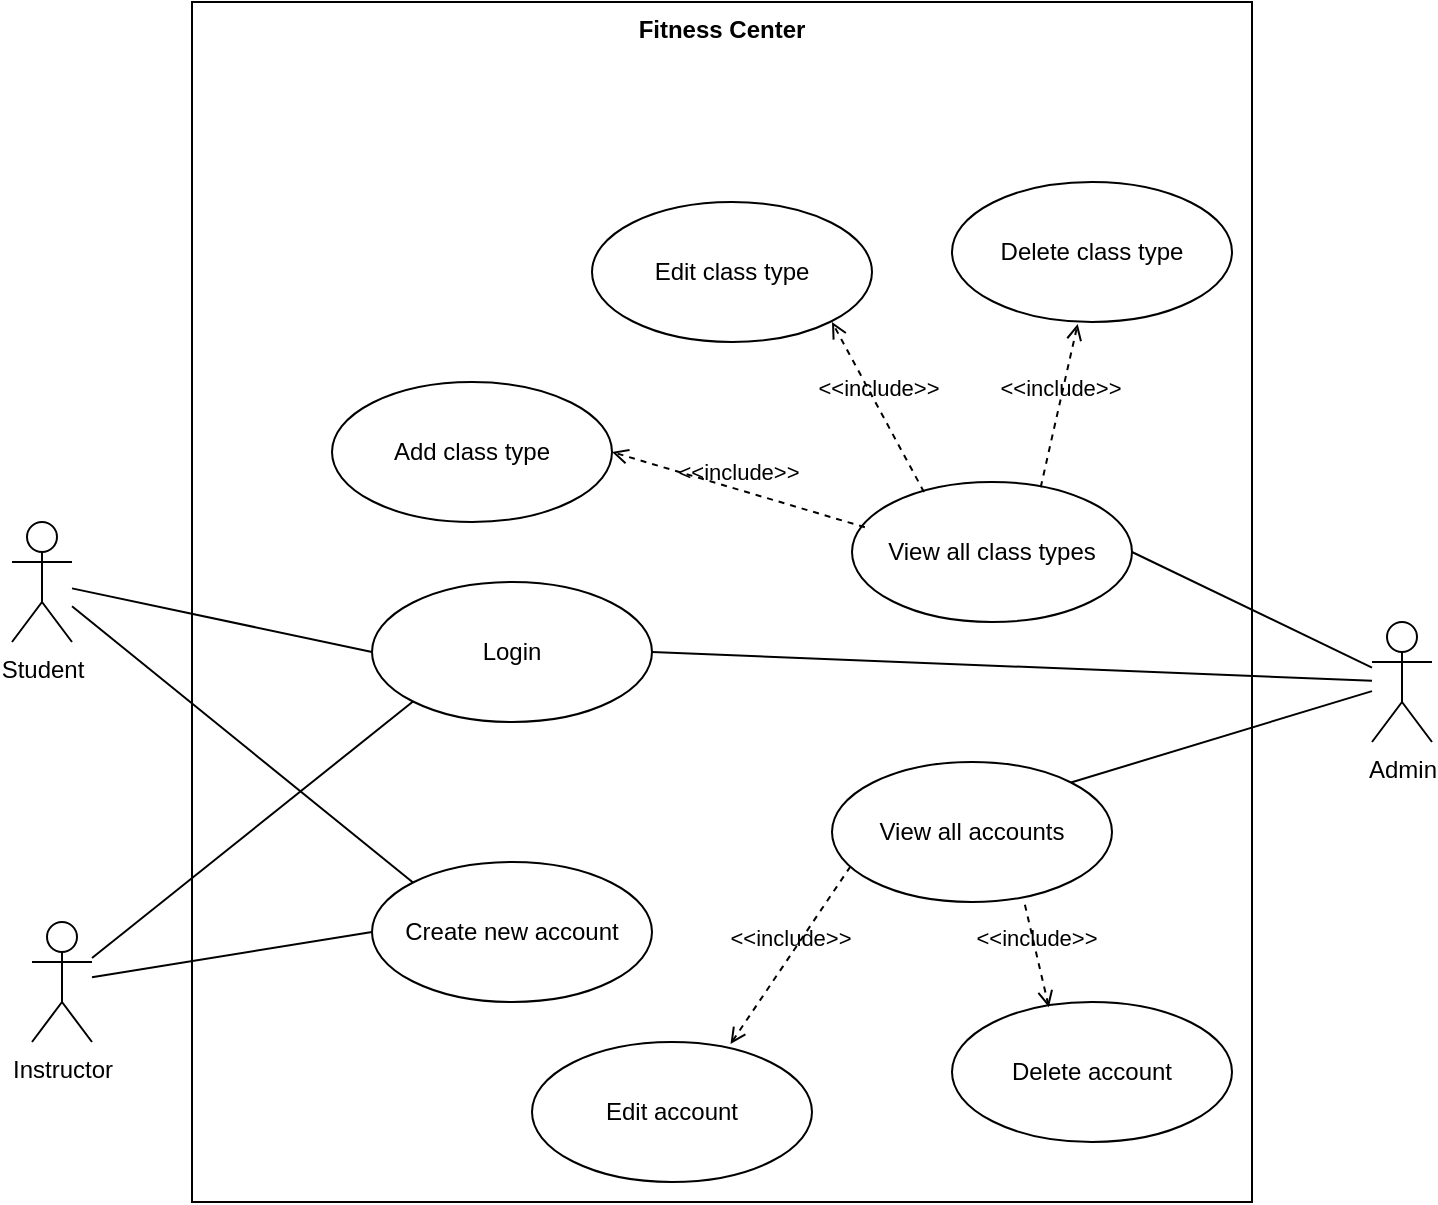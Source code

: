 <mxfile version="15.5.1" type="github">
  <diagram id="c0Pue5N_suaAR-4GUEYI" name="Page-1">
    <mxGraphModel dx="1038" dy="1679" grid="1" gridSize="10" guides="1" tooltips="1" connect="1" arrows="1" fold="1" page="1" pageScale="1" pageWidth="850" pageHeight="1100" math="0" shadow="0">
      <root>
        <mxCell id="0" />
        <mxCell id="1" parent="0" />
        <mxCell id="qFnuYC6iwy2XqBTxq7xe-1" value="Fitness Center" style="shape=rect;html=1;verticalAlign=top;fontStyle=1;whiteSpace=wrap;align=center;" parent="1" vertex="1">
          <mxGeometry x="160" y="-150" width="530" height="600" as="geometry" />
        </mxCell>
        <mxCell id="qFnuYC6iwy2XqBTxq7xe-2" value="Student" style="shape=umlActor;html=1;verticalLabelPosition=bottom;verticalAlign=top;align=center;" parent="1" vertex="1">
          <mxGeometry x="70" y="110" width="30" height="60" as="geometry" />
        </mxCell>
        <mxCell id="qFnuYC6iwy2XqBTxq7xe-3" value="Instructor" style="shape=umlActor;html=1;verticalLabelPosition=bottom;verticalAlign=top;align=center;" parent="1" vertex="1">
          <mxGeometry x="80" y="310" width="30" height="60" as="geometry" />
        </mxCell>
        <mxCell id="qFnuYC6iwy2XqBTxq7xe-6" value="Admin" style="shape=umlActor;html=1;verticalLabelPosition=bottom;verticalAlign=top;align=center;" parent="1" vertex="1">
          <mxGeometry x="750" y="160" width="30" height="60" as="geometry" />
        </mxCell>
        <mxCell id="qFnuYC6iwy2XqBTxq7xe-7" value="Login" style="ellipse;whiteSpace=wrap;html=1;" parent="1" vertex="1">
          <mxGeometry x="250" y="140" width="140" height="70" as="geometry" />
        </mxCell>
        <mxCell id="qFnuYC6iwy2XqBTxq7xe-8" value="Create new account" style="ellipse;whiteSpace=wrap;html=1;" parent="1" vertex="1">
          <mxGeometry x="250" y="280" width="140" height="70" as="geometry" />
        </mxCell>
        <mxCell id="qFnuYC6iwy2XqBTxq7xe-11" value="View all accounts" style="ellipse;whiteSpace=wrap;html=1;" parent="1" vertex="1">
          <mxGeometry x="480" y="230" width="140" height="70" as="geometry" />
        </mxCell>
        <mxCell id="qFnuYC6iwy2XqBTxq7xe-12" value="Edit account" style="ellipse;whiteSpace=wrap;html=1;" parent="1" vertex="1">
          <mxGeometry x="330" y="370" width="140" height="70" as="geometry" />
        </mxCell>
        <mxCell id="qFnuYC6iwy2XqBTxq7xe-14" value="Delete account" style="ellipse;whiteSpace=wrap;html=1;" parent="1" vertex="1">
          <mxGeometry x="540" y="350" width="140" height="70" as="geometry" />
        </mxCell>
        <mxCell id="qFnuYC6iwy2XqBTxq7xe-15" value="" style="edgeStyle=none;html=1;endArrow=none;verticalAlign=bottom;rounded=0;entryX=0;entryY=0.5;entryDx=0;entryDy=0;" parent="1" source="qFnuYC6iwy2XqBTxq7xe-2" target="qFnuYC6iwy2XqBTxq7xe-7" edge="1">
          <mxGeometry width="160" relative="1" as="geometry">
            <mxPoint x="340" y="300" as="sourcePoint" />
            <mxPoint x="500" y="300" as="targetPoint" />
          </mxGeometry>
        </mxCell>
        <mxCell id="qFnuYC6iwy2XqBTxq7xe-16" value="" style="edgeStyle=none;html=1;endArrow=none;verticalAlign=bottom;rounded=0;entryX=0;entryY=0;entryDx=0;entryDy=0;" parent="1" source="qFnuYC6iwy2XqBTxq7xe-2" target="qFnuYC6iwy2XqBTxq7xe-8" edge="1">
          <mxGeometry width="160" relative="1" as="geometry">
            <mxPoint x="340" y="300" as="sourcePoint" />
            <mxPoint x="500" y="300" as="targetPoint" />
          </mxGeometry>
        </mxCell>
        <mxCell id="qFnuYC6iwy2XqBTxq7xe-17" value="" style="edgeStyle=none;html=1;endArrow=none;verticalAlign=bottom;rounded=0;entryX=0;entryY=1;entryDx=0;entryDy=0;" parent="1" source="qFnuYC6iwy2XqBTxq7xe-3" target="qFnuYC6iwy2XqBTxq7xe-7" edge="1">
          <mxGeometry width="160" relative="1" as="geometry">
            <mxPoint x="340" y="300" as="sourcePoint" />
            <mxPoint x="500" y="300" as="targetPoint" />
          </mxGeometry>
        </mxCell>
        <mxCell id="qFnuYC6iwy2XqBTxq7xe-18" value="" style="edgeStyle=none;html=1;endArrow=none;verticalAlign=bottom;rounded=0;entryX=0;entryY=0.5;entryDx=0;entryDy=0;" parent="1" source="qFnuYC6iwy2XqBTxq7xe-3" target="qFnuYC6iwy2XqBTxq7xe-8" edge="1">
          <mxGeometry width="160" relative="1" as="geometry">
            <mxPoint x="340" y="300" as="sourcePoint" />
            <mxPoint x="500" y="300" as="targetPoint" />
          </mxGeometry>
        </mxCell>
        <mxCell id="qFnuYC6iwy2XqBTxq7xe-19" value="" style="edgeStyle=none;html=1;endArrow=none;verticalAlign=bottom;rounded=0;exitX=1;exitY=0.5;exitDx=0;exitDy=0;" parent="1" source="qFnuYC6iwy2XqBTxq7xe-7" target="qFnuYC6iwy2XqBTxq7xe-6" edge="1">
          <mxGeometry width="160" relative="1" as="geometry">
            <mxPoint x="340" y="300" as="sourcePoint" />
            <mxPoint x="500" y="300" as="targetPoint" />
          </mxGeometry>
        </mxCell>
        <mxCell id="qFnuYC6iwy2XqBTxq7xe-20" value="" style="edgeStyle=none;html=1;endArrow=none;verticalAlign=bottom;rounded=0;exitX=1;exitY=0;exitDx=0;exitDy=0;" parent="1" source="qFnuYC6iwy2XqBTxq7xe-11" target="qFnuYC6iwy2XqBTxq7xe-6" edge="1">
          <mxGeometry width="160" relative="1" as="geometry">
            <mxPoint x="340" y="300" as="sourcePoint" />
            <mxPoint x="500" y="300" as="targetPoint" />
          </mxGeometry>
        </mxCell>
        <mxCell id="qFnuYC6iwy2XqBTxq7xe-22" value="&amp;lt;&amp;lt;include&amp;gt;&amp;gt;" style="edgeStyle=none;html=1;endArrow=open;verticalAlign=bottom;dashed=1;labelBackgroundColor=none;rounded=0;entryX=0.709;entryY=0.014;entryDx=0;entryDy=0;exitX=0.066;exitY=0.746;exitDx=0;exitDy=0;entryPerimeter=0;exitPerimeter=0;" parent="1" source="qFnuYC6iwy2XqBTxq7xe-11" target="qFnuYC6iwy2XqBTxq7xe-12" edge="1">
          <mxGeometry width="160" relative="1" as="geometry">
            <mxPoint x="340" y="300" as="sourcePoint" />
            <mxPoint x="500" y="300" as="targetPoint" />
          </mxGeometry>
        </mxCell>
        <mxCell id="qFnuYC6iwy2XqBTxq7xe-23" value="&amp;lt;&amp;lt;include&amp;gt;&amp;gt;" style="edgeStyle=none;html=1;endArrow=open;verticalAlign=bottom;dashed=1;labelBackgroundColor=none;rounded=0;entryX=0.346;entryY=0.037;entryDx=0;entryDy=0;exitX=0.689;exitY=1.02;exitDx=0;exitDy=0;exitPerimeter=0;entryPerimeter=0;" parent="1" source="qFnuYC6iwy2XqBTxq7xe-11" target="qFnuYC6iwy2XqBTxq7xe-14" edge="1">
          <mxGeometry width="160" relative="1" as="geometry">
            <mxPoint x="340" y="300" as="sourcePoint" />
            <mxPoint x="500" y="300" as="targetPoint" />
          </mxGeometry>
        </mxCell>
        <mxCell id="DQr0__gU5UpDShlA6EIy-1" value="View all class types" style="ellipse;whiteSpace=wrap;html=1;" vertex="1" parent="1">
          <mxGeometry x="490" y="90" width="140" height="70" as="geometry" />
        </mxCell>
        <mxCell id="DQr0__gU5UpDShlA6EIy-2" value="Add class type" style="ellipse;whiteSpace=wrap;html=1;" vertex="1" parent="1">
          <mxGeometry x="230" y="40" width="140" height="70" as="geometry" />
        </mxCell>
        <mxCell id="DQr0__gU5UpDShlA6EIy-3" value="Edit class type" style="ellipse;whiteSpace=wrap;html=1;" vertex="1" parent="1">
          <mxGeometry x="360" y="-50" width="140" height="70" as="geometry" />
        </mxCell>
        <mxCell id="DQr0__gU5UpDShlA6EIy-4" value="Delete class type" style="ellipse;whiteSpace=wrap;html=1;" vertex="1" parent="1">
          <mxGeometry x="540" y="-60" width="140" height="70" as="geometry" />
        </mxCell>
        <mxCell id="DQr0__gU5UpDShlA6EIy-7" value="&amp;lt;&amp;lt;include&amp;gt;&amp;gt;" style="edgeStyle=none;html=1;endArrow=open;verticalAlign=bottom;dashed=1;labelBackgroundColor=none;rounded=0;entryX=1;entryY=0.5;entryDx=0;entryDy=0;exitX=0.046;exitY=0.323;exitDx=0;exitDy=0;exitPerimeter=0;" edge="1" parent="1" source="DQr0__gU5UpDShlA6EIy-1" target="DQr0__gU5UpDShlA6EIy-2">
          <mxGeometry width="160" relative="1" as="geometry">
            <mxPoint x="340" y="120" as="sourcePoint" />
            <mxPoint x="500" y="120" as="targetPoint" />
          </mxGeometry>
        </mxCell>
        <mxCell id="DQr0__gU5UpDShlA6EIy-8" value="&amp;lt;&amp;lt;include&amp;gt;&amp;gt;" style="edgeStyle=none;html=1;endArrow=open;verticalAlign=bottom;dashed=1;labelBackgroundColor=none;rounded=0;exitX=0.257;exitY=0.071;exitDx=0;exitDy=0;exitPerimeter=0;" edge="1" parent="1" source="DQr0__gU5UpDShlA6EIy-1">
          <mxGeometry width="160" relative="1" as="geometry">
            <mxPoint x="340" y="120" as="sourcePoint" />
            <mxPoint x="480" y="10" as="targetPoint" />
          </mxGeometry>
        </mxCell>
        <mxCell id="DQr0__gU5UpDShlA6EIy-9" value="&amp;lt;&amp;lt;include&amp;gt;&amp;gt;" style="edgeStyle=none;html=1;endArrow=open;verticalAlign=bottom;dashed=1;labelBackgroundColor=none;rounded=0;entryX=0.449;entryY=1.014;entryDx=0;entryDy=0;exitX=0.674;exitY=0.037;exitDx=0;exitDy=0;exitPerimeter=0;entryPerimeter=0;" edge="1" parent="1" source="DQr0__gU5UpDShlA6EIy-1" target="DQr0__gU5UpDShlA6EIy-4">
          <mxGeometry width="160" relative="1" as="geometry">
            <mxPoint x="340" y="120" as="sourcePoint" />
            <mxPoint x="500" y="120" as="targetPoint" />
          </mxGeometry>
        </mxCell>
        <mxCell id="DQr0__gU5UpDShlA6EIy-10" value="" style="edgeStyle=none;html=1;endArrow=none;verticalAlign=bottom;rounded=0;entryX=1;entryY=0.5;entryDx=0;entryDy=0;" edge="1" parent="1" source="qFnuYC6iwy2XqBTxq7xe-6" target="DQr0__gU5UpDShlA6EIy-1">
          <mxGeometry width="160" relative="1" as="geometry">
            <mxPoint x="750" y="90" as="sourcePoint" />
            <mxPoint x="500" y="120" as="targetPoint" />
          </mxGeometry>
        </mxCell>
      </root>
    </mxGraphModel>
  </diagram>
</mxfile>
